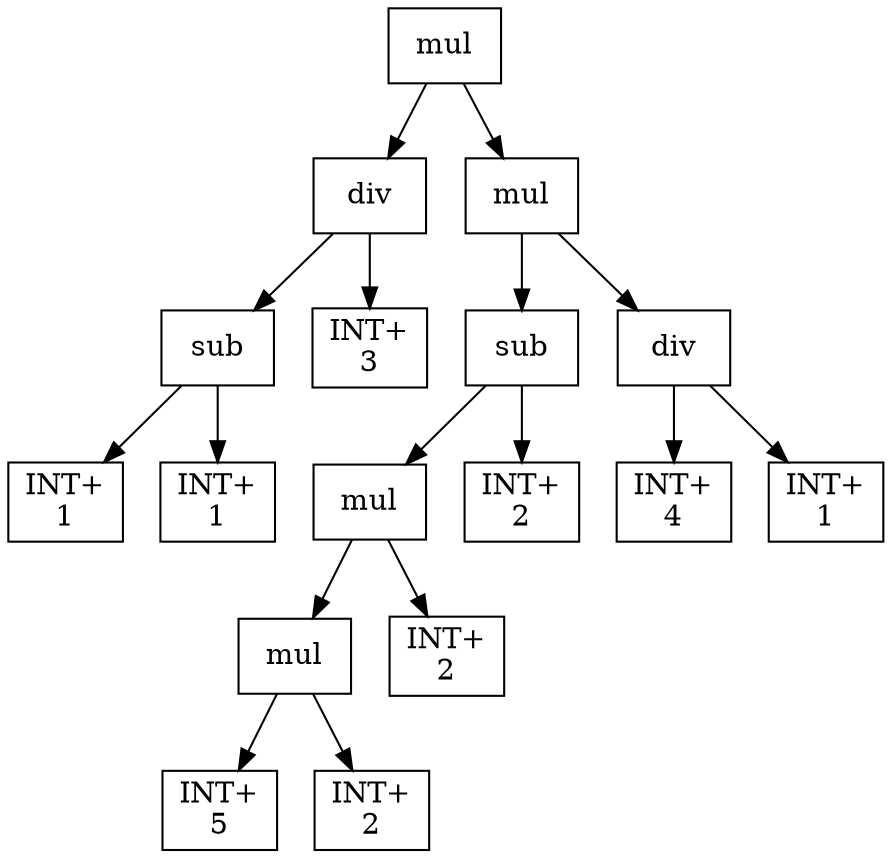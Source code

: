 digraph expr {
  node [shape=box];
  n1 [label="mul"];
  n2 [label="div"];
  n3 [label="sub"];
  n4 [label="INT+\n1"];
  n5 [label="INT+\n1"];
  n3 -> n4;
  n3 -> n5;
  n6 [label="INT+\n3"];
  n2 -> n3;
  n2 -> n6;
  n7 [label="mul"];
  n8 [label="sub"];
  n9 [label="mul"];
  n10 [label="mul"];
  n11 [label="INT+\n5"];
  n12 [label="INT+\n2"];
  n10 -> n11;
  n10 -> n12;
  n13 [label="INT+\n2"];
  n9 -> n10;
  n9 -> n13;
  n14 [label="INT+\n2"];
  n8 -> n9;
  n8 -> n14;
  n15 [label="div"];
  n16 [label="INT+\n4"];
  n17 [label="INT+\n1"];
  n15 -> n16;
  n15 -> n17;
  n7 -> n8;
  n7 -> n15;
  n1 -> n2;
  n1 -> n7;
}